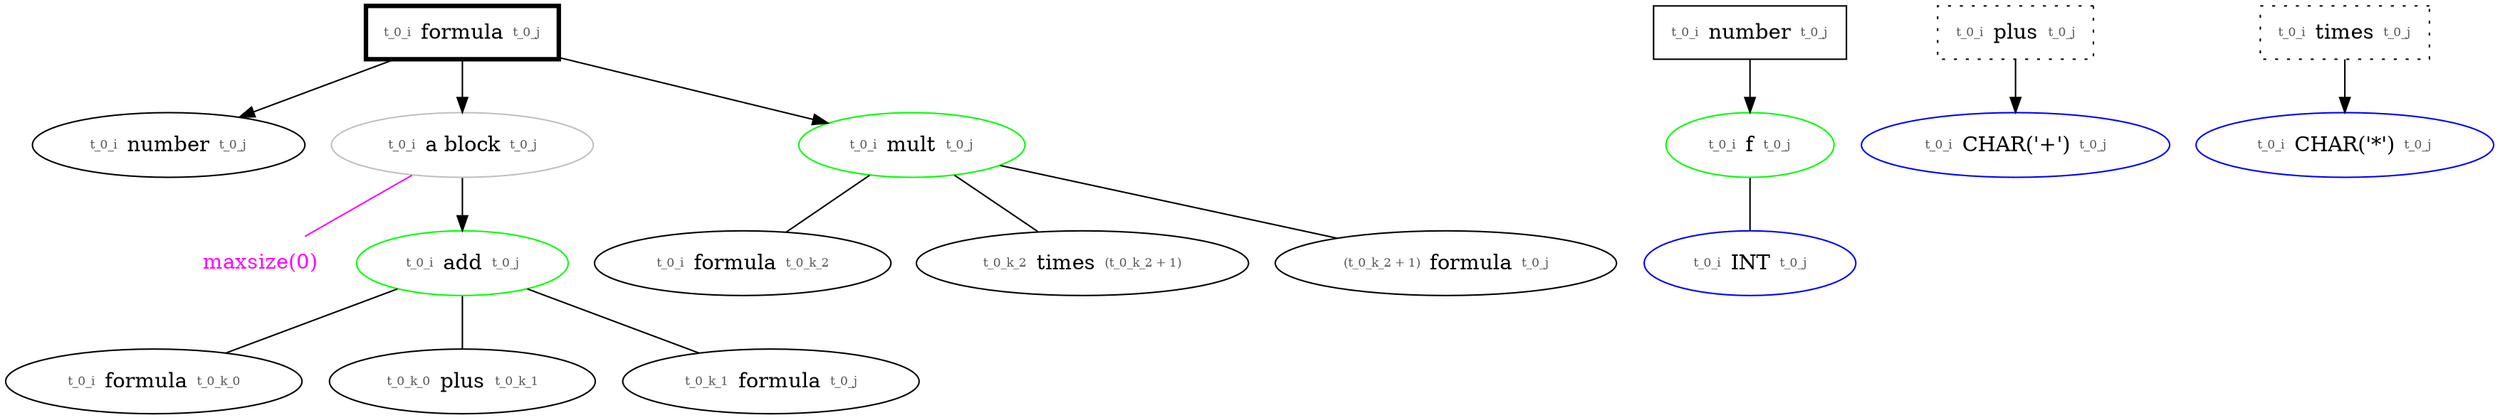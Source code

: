 digraph bill {
node_1 [ label=<<table border='0'><tr><td><font point-size='8' color='#555555'>t_0_i</font></td><td>formula</td><td><font point-size='8' color='#555555'>t_0_j</font></td></tr></table>>, color="black", shape="box", penwidth=3 ];
node_2 [ label=<<table border='0'><tr><td><font point-size='8' color='#555555'>t_0_i</font></td><td>number</td><td><font point-size='8' color='#555555'>t_0_j</font></td></tr></table>>, color="black" ];
node_1 -> node_2;
node_3 [ label=<<table border='0'><tr><td><font point-size='8' color='#555555'>t_0_i</font></td><td>a block</td><td><font point-size='8' color='#555555'>t_0_j</font></td></tr></table>>, color="gray" ];
node_4 [ label="maxsize(0)" , fontcolor="magenta" , shape=none ];
node_3 -> node_4 [ arrowhead=none, color="magenta" ];
node_5 [ label=<<table border='0'><tr><td><font point-size='8' color='#555555'>t_0_i</font></td><td>add</td><td><font point-size='8' color='#555555'>t_0_j</font></td></tr></table>>, color="green" ];
node_6 [ label=<<table border='0'><tr><td><font point-size='8' color='#555555'>t_0_i</font></td><td>formula</td><td><font point-size='8' color='#555555'>t_0_k_0</font></td></tr></table>>, color="black" ];
node_5 -> node_6 [ arrowhead=none ];
node_7 [ label=<<table border='0'><tr><td><font point-size='8' color='#555555'>t_0_k_0</font></td><td>plus</td><td><font point-size='8' color='#555555'>t_0_k_1</font></td></tr></table>>, color="black" ];
node_5 -> node_7 [ arrowhead=none ];
node_8 [ label=<<table border='0'><tr><td><font point-size='8' color='#555555'>t_0_k_1</font></td><td>formula</td><td><font point-size='8' color='#555555'>t_0_j</font></td></tr></table>>, color="black" ];
node_5 -> node_8 [ arrowhead=none ];
node_3 -> node_5 [ ];
node_1 -> node_3;
node_9 [ label=<<table border='0'><tr><td><font point-size='8' color='#555555'>t_0_i</font></td><td>mult</td><td><font point-size='8' color='#555555'>t_0_j</font></td></tr></table>>, color="green" ];
node_10 [ label=<<table border='0'><tr><td><font point-size='8' color='#555555'>t_0_i</font></td><td>formula</td><td><font point-size='8' color='#555555'>t_0_k_2</font></td></tr></table>>, color="black" ];
node_9 -> node_10 [ arrowhead=none ];
node_11 [ label=<<table border='0'><tr><td><font point-size='8' color='#555555'>t_0_k_2</font></td><td>times</td><td><font point-size='8' color='#555555'>(t_0_k_2 + 1)</font></td></tr></table>>, color="black" ];
node_9 -> node_11 [ arrowhead=none ];
node_12 [ label=<<table border='0'><tr><td><font point-size='8' color='#555555'>(t_0_k_2 + 1)</font></td><td>formula</td><td><font point-size='8' color='#555555'>t_0_j</font></td></tr></table>>, color="black" ];
node_9 -> node_12 [ arrowhead=none ];
node_1 -> node_9;
node_13 [ label=<<table border='0'><tr><td><font point-size='8' color='#555555'>t_0_i</font></td><td>number</td><td><font point-size='8' color='#555555'>t_0_j</font></td></tr></table>>, color="black", shape="box" ];
node_14 [ label=<<table border='0'><tr><td><font point-size='8' color='#555555'>t_0_i</font></td><td>f</td><td><font point-size='8' color='#555555'>t_0_j</font></td></tr></table>>, color="green" ];
node_15 [ label=<<table border='0'><tr><td><font point-size='8' color='#555555'>t_0_i</font></td><td>INT</td><td><font point-size='8' color='#555555'>t_0_j</font></td></tr></table>>, color="blue" ];
node_14 -> node_15 [ arrowhead=none ];
node_13 -> node_14;
node_16 [ label=<<table border='0'><tr><td><font point-size='8' color='#555555'>t_0_i</font></td><td>plus</td><td><font point-size='8' color='#555555'>t_0_j</font></td></tr></table>>, color="black", shape="box", style="dotted" ];
node_17 [ label=<<table border='0'><tr><td><font point-size='8' color='#555555'>t_0_i</font></td><td>CHAR('+')</td><td><font point-size='8' color='#555555'>t_0_j</font></td></tr></table>>, color="blue" ];
node_16 -> node_17;
node_18 [ label=<<table border='0'><tr><td><font point-size='8' color='#555555'>t_0_i</font></td><td>times</td><td><font point-size='8' color='#555555'>t_0_j</font></td></tr></table>>, color="black", shape="box", style="dotted" ];
node_19 [ label=<<table border='0'><tr><td><font point-size='8' color='#555555'>t_0_i</font></td><td>CHAR('*')</td><td><font point-size='8' color='#555555'>t_0_j</font></td></tr></table>>, color="blue" ];
node_18 -> node_19;
}
